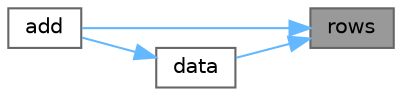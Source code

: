 digraph "rows"
{
 // INTERACTIVE_SVG=YES
 // LATEX_PDF_SIZE
  bgcolor="transparent";
  edge [fontname=Helvetica,fontsize=10,labelfontname=Helvetica,labelfontsize=10];
  node [fontname=Helvetica,fontsize=10,shape=box,height=0.2,width=0.4];
  rankdir="RL";
  Node1 [label="rows",height=0.2,width=0.4,color="gray40", fillcolor="grey60", style="filled", fontcolor="black",tooltip=" "];
  Node1 -> Node2 [dir="back",color="steelblue1",style="solid"];
  Node2 [label="add",height=0.2,width=0.4,color="grey40", fillcolor="white", style="filled",URL="$classore_1_1data_1_1_in_memory_report.html#a49946887f68b96cc532c8978e9401aea",tooltip=" "];
  Node1 -> Node3 [dir="back",color="steelblue1",style="solid"];
  Node3 [label="data",height=0.2,width=0.4,color="grey40", fillcolor="white", style="filled",URL="$classore_1_1data_1_1_in_memory_report.html#a5df3c5eacb128a26c8a2ee148f5b75f9",tooltip="Returns the data."];
  Node3 -> Node2 [dir="back",color="steelblue1",style="solid"];
}
